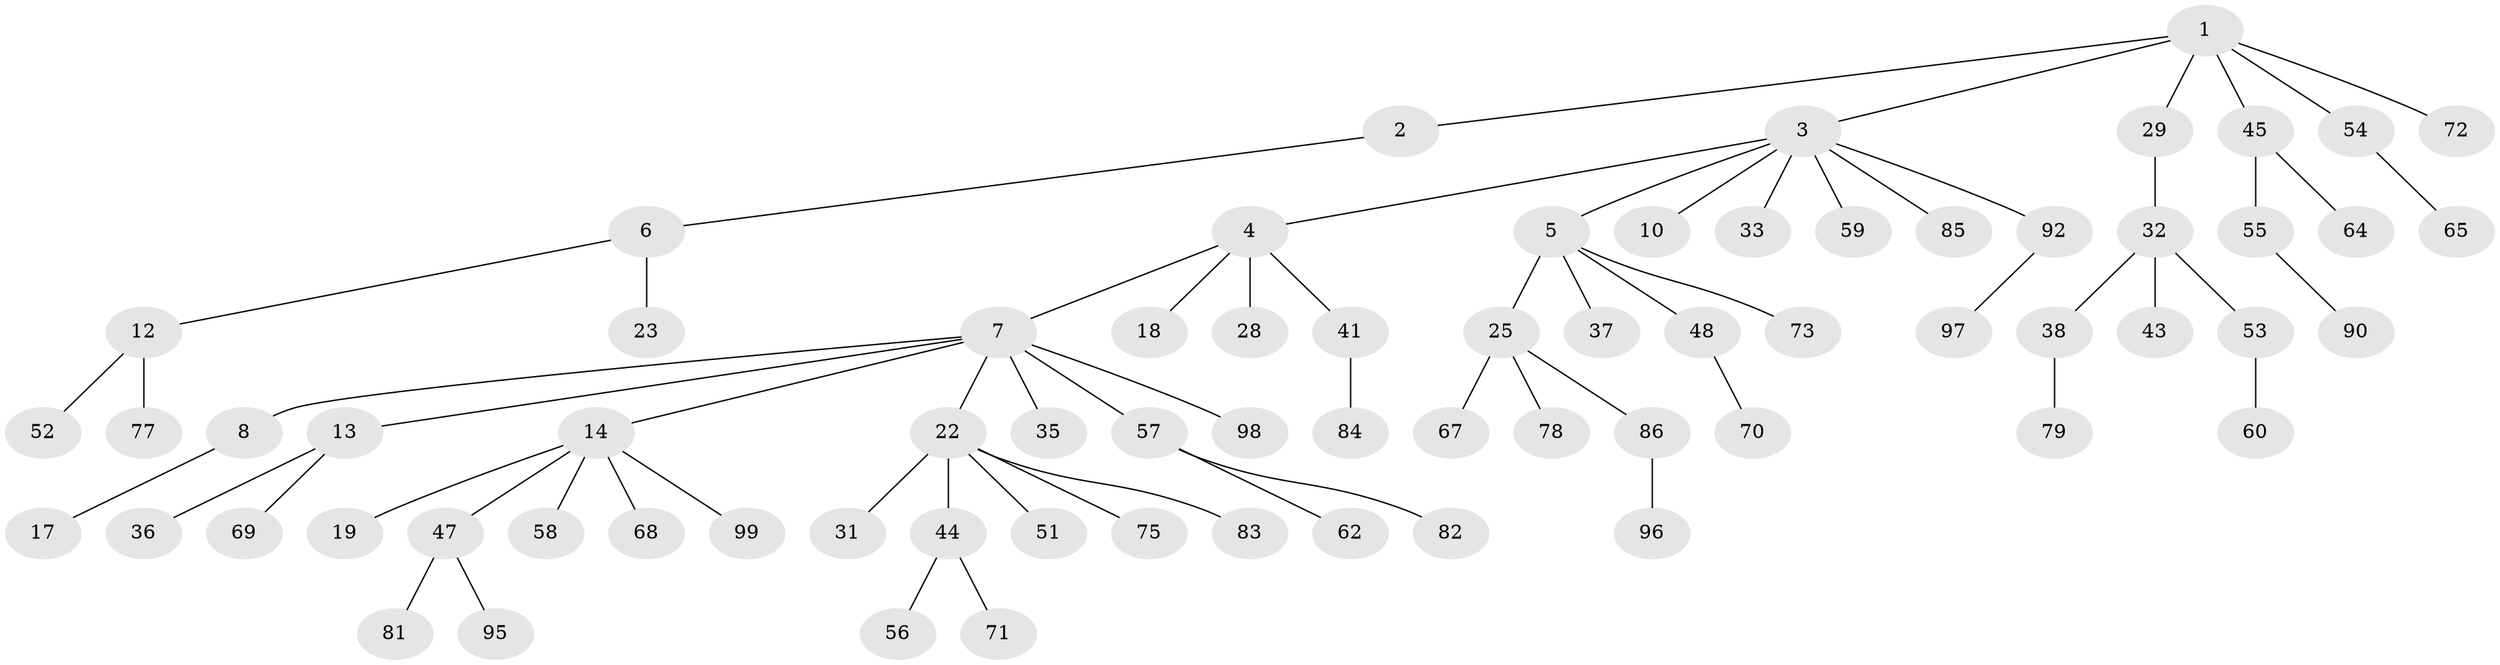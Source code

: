 // original degree distribution, {4: 0.1, 2: 0.25, 5: 0.05, 6: 0.01, 3: 0.09, 1: 0.5}
// Generated by graph-tools (version 1.1) at 2025/38/02/21/25 10:38:55]
// undirected, 70 vertices, 69 edges
graph export_dot {
graph [start="1"]
  node [color=gray90,style=filled];
  1 [super="+9"];
  2;
  3 [super="+24"];
  4 [super="+20"];
  5;
  6 [super="+16"];
  7 [super="+11"];
  8;
  10 [super="+40"];
  12 [super="+21"];
  13 [super="+27"];
  14 [super="+15"];
  17 [super="+88"];
  18 [super="+49"];
  19;
  22 [super="+42"];
  23 [super="+26"];
  25 [super="+30"];
  28;
  29 [super="+76"];
  31 [super="+80"];
  32 [super="+34"];
  33 [super="+100"];
  35;
  36 [super="+61"];
  37;
  38 [super="+39"];
  41;
  43;
  44 [super="+46"];
  45 [super="+74"];
  47;
  48 [super="+50"];
  51;
  52 [super="+91"];
  53 [super="+87"];
  54 [super="+63"];
  55 [super="+89"];
  56 [super="+66"];
  57;
  58;
  59;
  60;
  62;
  64;
  65;
  67;
  68;
  69;
  70;
  71;
  72;
  73;
  75;
  77;
  78 [super="+93"];
  79;
  81 [super="+94"];
  82;
  83;
  84;
  85;
  86;
  90;
  92;
  95;
  96;
  97;
  98;
  99;
  1 -- 2;
  1 -- 3;
  1 -- 29;
  1 -- 72;
  1 -- 45;
  1 -- 54;
  2 -- 6;
  3 -- 4;
  3 -- 5;
  3 -- 10;
  3 -- 33;
  3 -- 85;
  3 -- 59;
  3 -- 92;
  4 -- 7;
  4 -- 18;
  4 -- 41;
  4 -- 28;
  5 -- 25;
  5 -- 37;
  5 -- 48;
  5 -- 73;
  6 -- 12;
  6 -- 23;
  7 -- 8;
  7 -- 13;
  7 -- 22;
  7 -- 98;
  7 -- 57;
  7 -- 35;
  7 -- 14;
  8 -- 17;
  12 -- 52;
  12 -- 77;
  13 -- 36;
  13 -- 69;
  14 -- 58;
  14 -- 99;
  14 -- 19;
  14 -- 68;
  14 -- 47;
  22 -- 31;
  22 -- 83;
  22 -- 51;
  22 -- 75;
  22 -- 44;
  25 -- 67;
  25 -- 86;
  25 -- 78;
  29 -- 32;
  32 -- 43;
  32 -- 53;
  32 -- 38;
  38 -- 79;
  41 -- 84;
  44 -- 56;
  44 -- 71;
  45 -- 55;
  45 -- 64;
  47 -- 81;
  47 -- 95;
  48 -- 70;
  53 -- 60;
  54 -- 65;
  55 -- 90;
  57 -- 62;
  57 -- 82;
  86 -- 96;
  92 -- 97;
}
